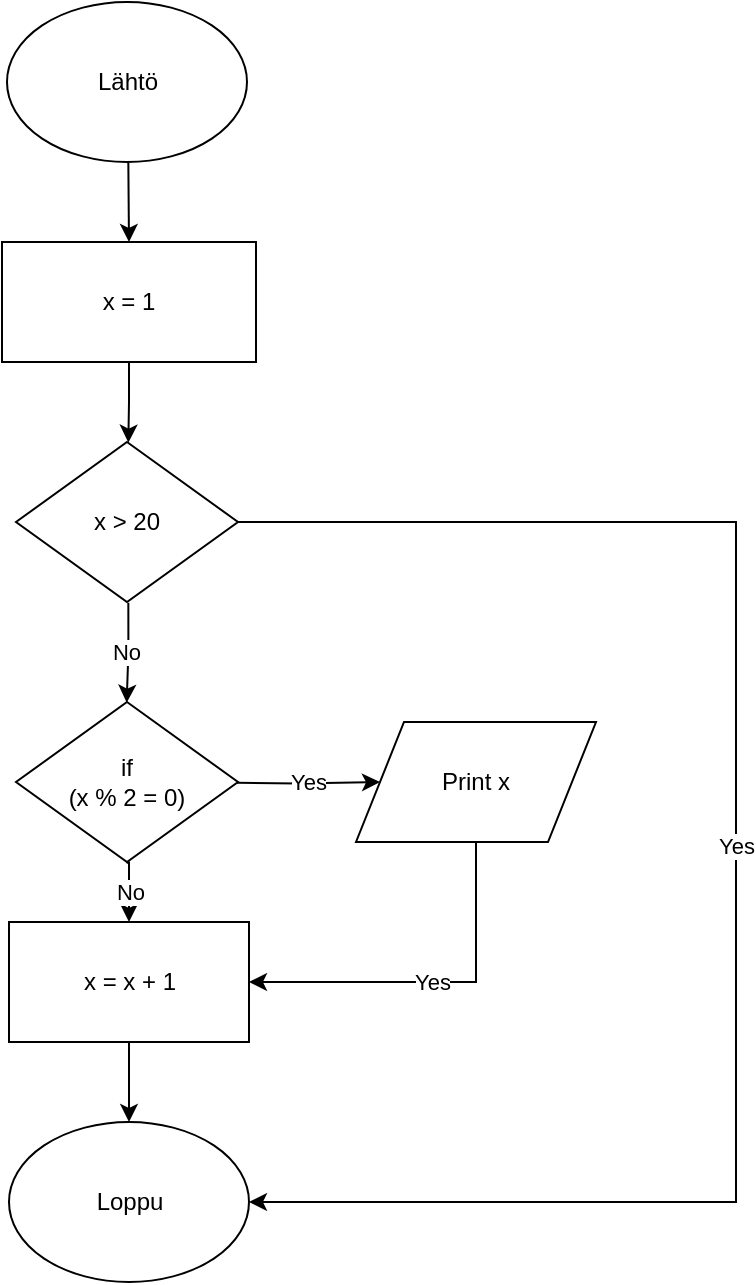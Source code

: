 <mxfile version="14.6.13" type="device"><diagram id="2osO-8RDOK4XIuHHp3Hc" name="Page-1"><mxGraphModel dx="1024" dy="592" grid="1" gridSize="10" guides="1" tooltips="1" connect="1" arrows="1" fold="1" page="1" pageScale="1" pageWidth="827" pageHeight="1169" math="0" shadow="0"><root><mxCell id="0"/><mxCell id="1" parent="0"/><mxCell id="5v_cq9mw4Sh0DeYuDK4R-19" style="edgeStyle=orthogonalEdgeStyle;rounded=0;orthogonalLoop=1;jettySize=auto;html=1;exitX=0.5;exitY=1;exitDx=0;exitDy=0;exitPerimeter=0;entryX=0.5;entryY=0;entryDx=0;entryDy=0;" parent="1" target="5v_cq9mw4Sh0DeYuDK4R-6" edge="1"><mxGeometry relative="1" as="geometry"><mxPoint x="416.167" y="420.333" as="sourcePoint"/></mxGeometry></mxCell><mxCell id="5v_cq9mw4Sh0DeYuDK4R-9" value="No" style="edgeStyle=orthogonalEdgeStyle;rounded=0;orthogonalLoop=1;jettySize=auto;html=1;exitX=0.5;exitY=1;exitDx=0;exitDy=0;entryX=0.5;entryY=0;entryDx=0;entryDy=0;" parent="1" edge="1"><mxGeometry relative="1" as="geometry"><mxPoint x="416.167" y="640.333" as="sourcePoint"/><mxPoint x="415.333" y="690.333" as="targetPoint"/><Array as="points"><mxPoint x="415" y="665"/></Array></mxGeometry></mxCell><mxCell id="5v_cq9mw4Sh0DeYuDK4R-10" value="No" style="edgeStyle=orthogonalEdgeStyle;rounded=0;orthogonalLoop=1;jettySize=auto;html=1;exitX=0.5;exitY=1;exitDx=0;exitDy=0;entryX=0.5;entryY=0;entryDx=0;entryDy=0;" parent="1" target="5v_cq9mw4Sh0DeYuDK4R-5" edge="1"><mxGeometry relative="1" as="geometry"><mxPoint x="415.333" y="770.333" as="sourcePoint"/></mxGeometry></mxCell><mxCell id="5v_cq9mw4Sh0DeYuDK4R-13" value="Yes" style="edgeStyle=orthogonalEdgeStyle;rounded=0;orthogonalLoop=1;jettySize=auto;html=1;exitX=1;exitY=0.5;exitDx=0;exitDy=0;entryX=0;entryY=0.5;entryDx=0;entryDy=0;" parent="1" target="5v_cq9mw4Sh0DeYuDK4R-7" edge="1"><mxGeometry relative="1" as="geometry"><mxPoint x="470.333" y="730.333" as="sourcePoint"/></mxGeometry></mxCell><mxCell id="HkwrHXMHNfZcEVPGJzXe-5" style="edgeStyle=orthogonalEdgeStyle;rounded=0;orthogonalLoop=1;jettySize=auto;html=1;exitX=0.5;exitY=1;exitDx=0;exitDy=0;entryX=0.5;entryY=0;entryDx=0;entryDy=0;" parent="1" source="5v_cq9mw4Sh0DeYuDK4R-5" target="HkwrHXMHNfZcEVPGJzXe-1" edge="1"><mxGeometry relative="1" as="geometry"/></mxCell><mxCell id="5v_cq9mw4Sh0DeYuDK4R-5" value="x = x + 1" style="rounded=0;whiteSpace=wrap;html=1;" parent="1" vertex="1"><mxGeometry x="356.5" y="800" width="120" height="60" as="geometry"/></mxCell><mxCell id="5v_cq9mw4Sh0DeYuDK4R-17" value="Yes" style="edgeStyle=orthogonalEdgeStyle;rounded=0;orthogonalLoop=1;jettySize=auto;html=1;entryX=1;entryY=0.5;entryDx=0;entryDy=0;" parent="1" target="HkwrHXMHNfZcEVPGJzXe-1" edge="1"><mxGeometry relative="1" as="geometry"><mxPoint x="460" y="600" as="sourcePoint"/><mxPoint x="470" y="940" as="targetPoint"/><Array as="points"><mxPoint x="720" y="600"/><mxPoint x="720" y="940"/></Array></mxGeometry></mxCell><mxCell id="5v_cq9mw4Sh0DeYuDK4R-20" style="edgeStyle=orthogonalEdgeStyle;rounded=0;orthogonalLoop=1;jettySize=auto;html=1;exitX=0.5;exitY=1;exitDx=0;exitDy=0;entryX=0.5;entryY=0;entryDx=0;entryDy=0;" parent="1" source="5v_cq9mw4Sh0DeYuDK4R-6" edge="1"><mxGeometry relative="1" as="geometry"><mxPoint x="416.167" y="560.333" as="targetPoint"/></mxGeometry></mxCell><mxCell id="5v_cq9mw4Sh0DeYuDK4R-6" value="x = 1" style="rounded=0;whiteSpace=wrap;html=1;" parent="1" vertex="1"><mxGeometry x="353" y="460" width="127" height="60" as="geometry"/></mxCell><mxCell id="5v_cq9mw4Sh0DeYuDK4R-14" value="Yes" style="edgeStyle=orthogonalEdgeStyle;rounded=0;orthogonalLoop=1;jettySize=auto;html=1;exitX=0.5;exitY=1;exitDx=0;exitDy=0;entryX=1;entryY=0.5;entryDx=0;entryDy=0;" parent="1" source="5v_cq9mw4Sh0DeYuDK4R-7" target="5v_cq9mw4Sh0DeYuDK4R-5" edge="1"><mxGeometry relative="1" as="geometry"/></mxCell><mxCell id="5v_cq9mw4Sh0DeYuDK4R-7" value="Print x" style="shape=parallelogram;perimeter=parallelogramPerimeter;whiteSpace=wrap;html=1;" parent="1" vertex="1"><mxGeometry x="530" y="700" width="120" height="60" as="geometry"/></mxCell><mxCell id="5v_cq9mw4Sh0DeYuDK4R-21" value="if&lt;br&gt;(x % 2 = 0)" style="rhombus;whiteSpace=wrap;html=1;" parent="1" vertex="1"><mxGeometry x="360" y="690" width="111" height="80" as="geometry"/></mxCell><mxCell id="5v_cq9mw4Sh0DeYuDK4R-22" value="x &amp;gt; 20" style="rhombus;whiteSpace=wrap;html=1;" parent="1" vertex="1"><mxGeometry x="360" y="560" width="111" height="80" as="geometry"/></mxCell><mxCell id="HkwrHXMHNfZcEVPGJzXe-1" value="Loppu" style="ellipse;whiteSpace=wrap;html=1;" parent="1" vertex="1"><mxGeometry x="356.5" y="900" width="120" height="80" as="geometry"/></mxCell><mxCell id="HkwrHXMHNfZcEVPGJzXe-8" value="Lähtö" style="ellipse;whiteSpace=wrap;html=1;" parent="1" vertex="1"><mxGeometry x="355.5" y="340" width="120" height="80" as="geometry"/></mxCell></root></mxGraphModel></diagram></mxfile>